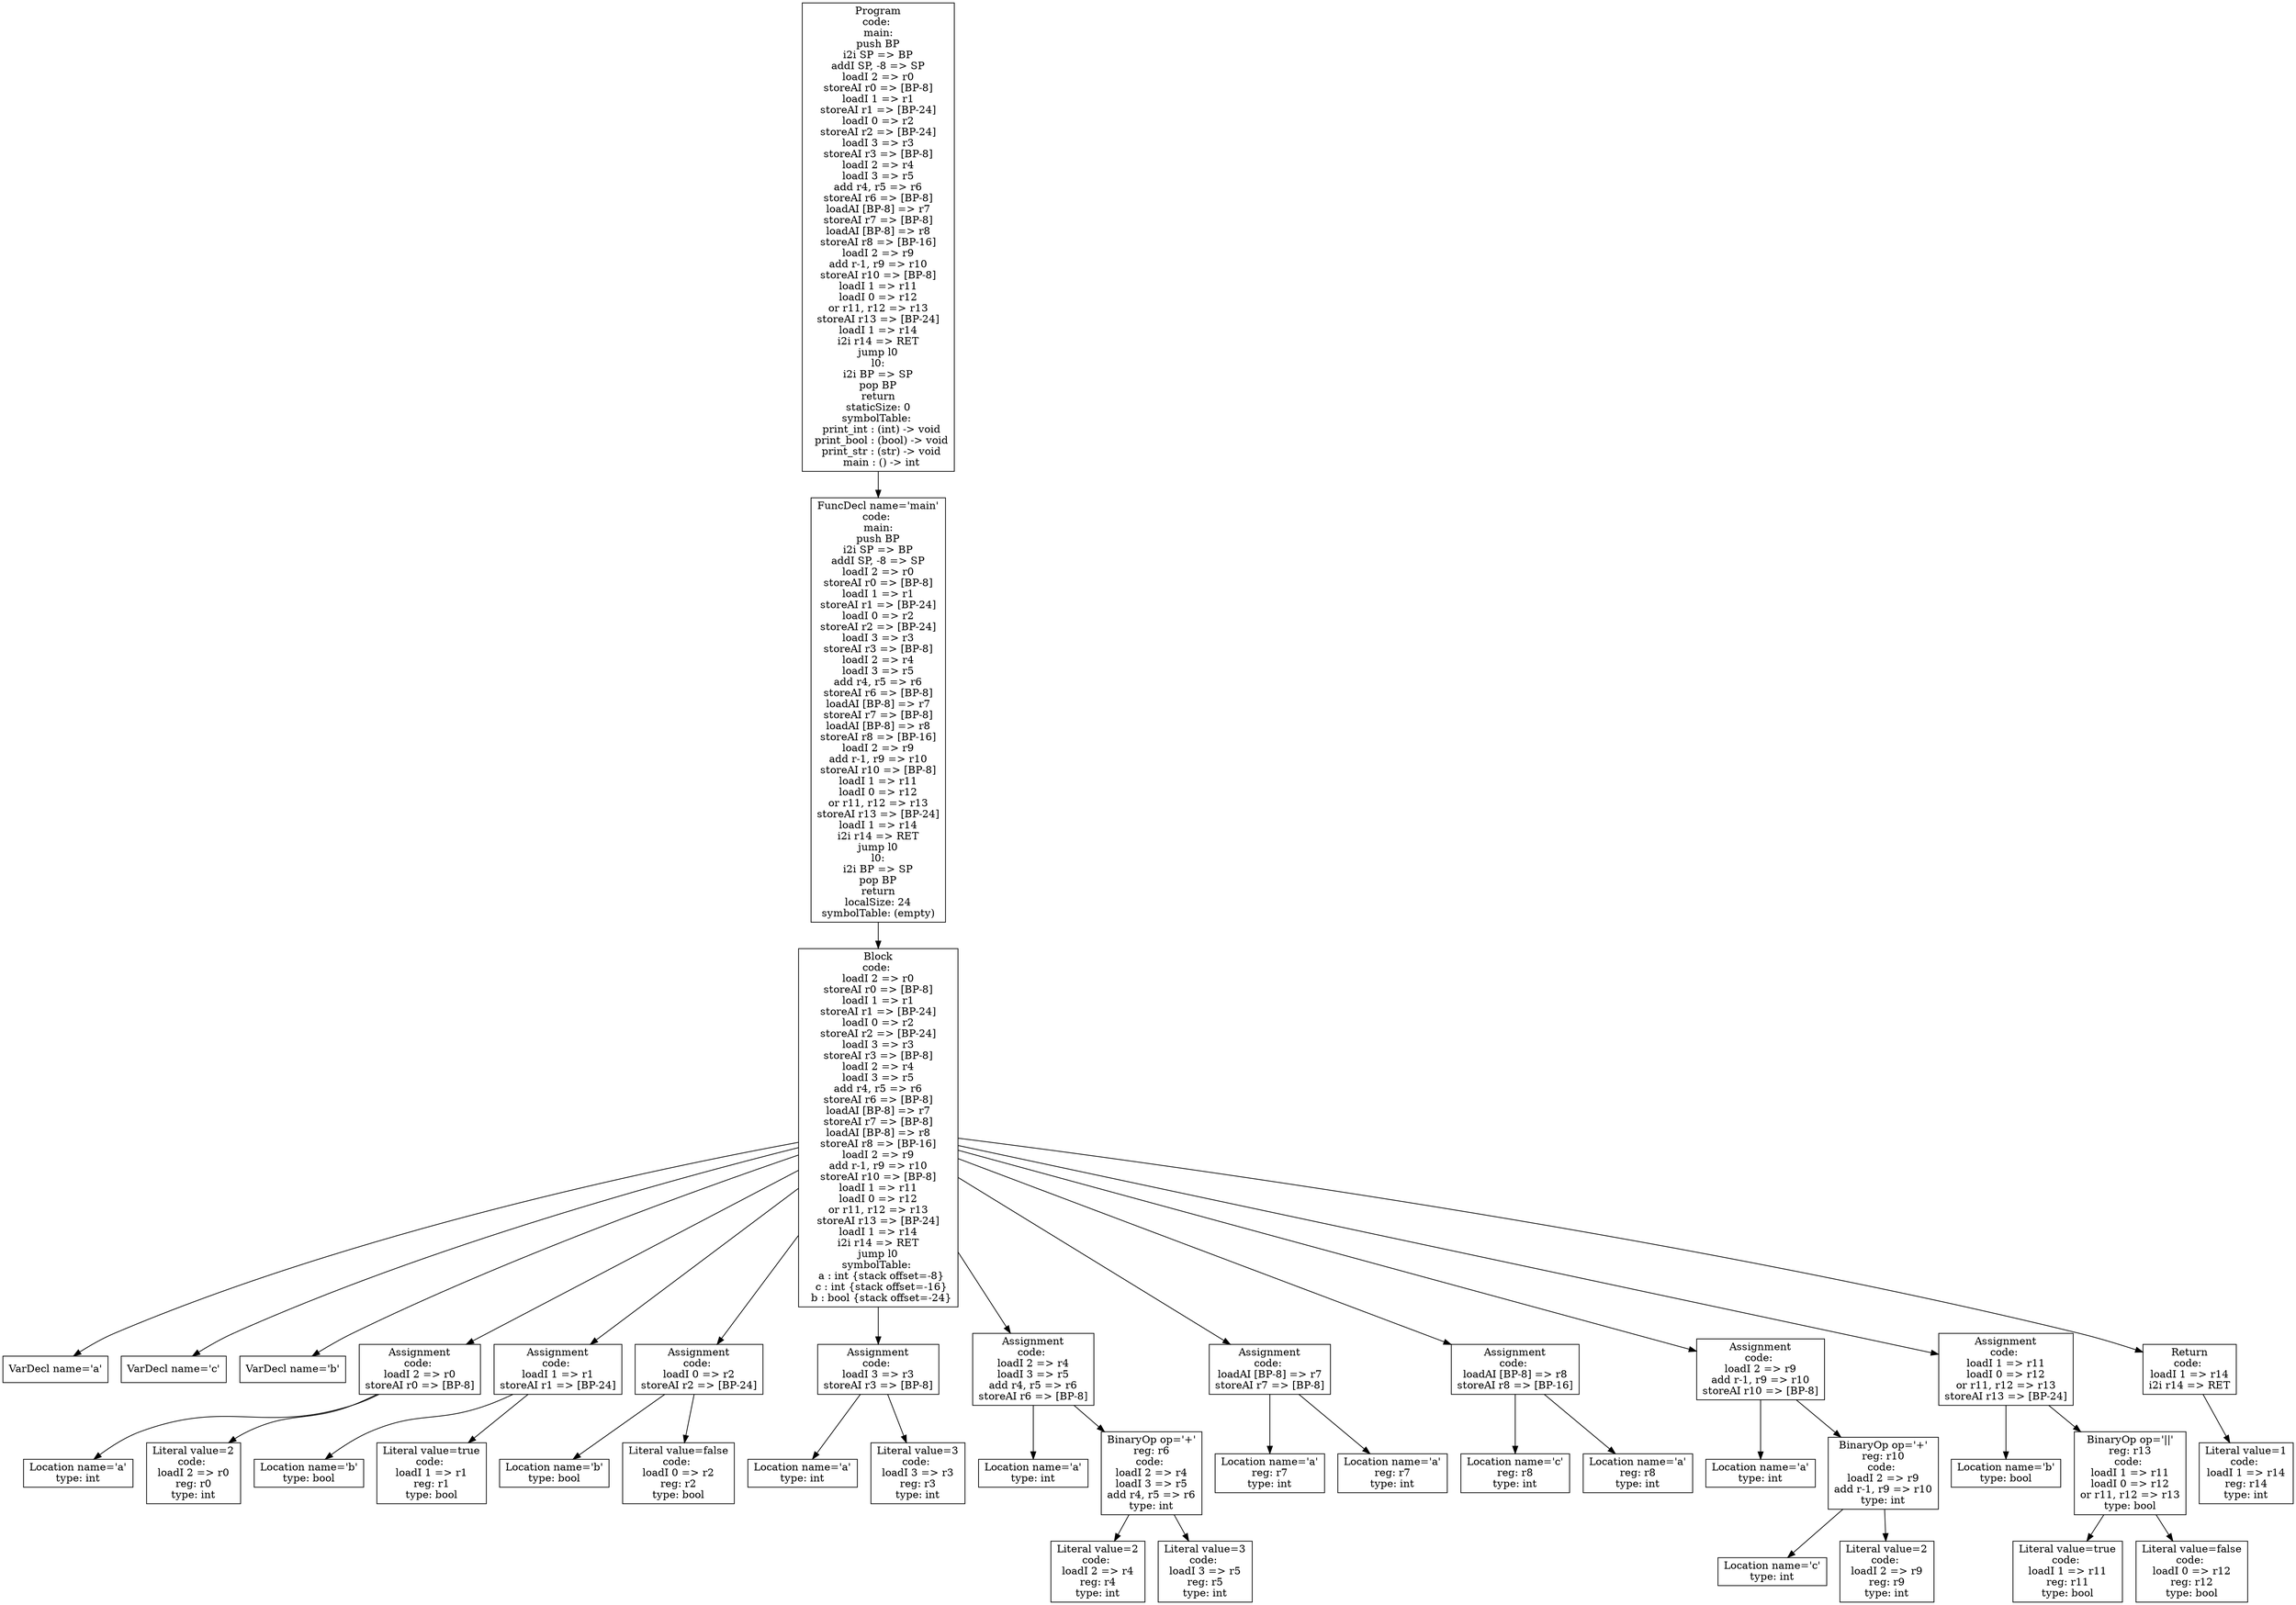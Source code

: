 digraph AST {
3 [shape=box, label="VarDecl name='a'"];
4 [shape=box, label="VarDecl name='c'"];
5 [shape=box, label="VarDecl name='b'"];
7 [shape=box, label="Location name='a'\ntype: int"];
8 [shape=box, label="Literal value=2\ncode: \nloadI 2 => r0\nreg: r0\ntype: int"];
6 [shape=box, label="Assignment\ncode: \nloadI 2 => r0\nstoreAI r0 => [BP-8]"];
6 -> 7;
6 -> 8;
10 [shape=box, label="Location name='b'\ntype: bool"];
11 [shape=box, label="Literal value=true\ncode: \nloadI 1 => r1\nreg: r1\ntype: bool"];
9 [shape=box, label="Assignment\ncode: \nloadI 1 => r1\nstoreAI r1 => [BP-24]"];
9 -> 10;
9 -> 11;
13 [shape=box, label="Location name='b'\ntype: bool"];
14 [shape=box, label="Literal value=false\ncode: \nloadI 0 => r2\nreg: r2\ntype: bool"];
12 [shape=box, label="Assignment\ncode: \nloadI 0 => r2\nstoreAI r2 => [BP-24]"];
12 -> 13;
12 -> 14;
16 [shape=box, label="Location name='a'\ntype: int"];
17 [shape=box, label="Literal value=3\ncode: \nloadI 3 => r3\nreg: r3\ntype: int"];
15 [shape=box, label="Assignment\ncode: \nloadI 3 => r3\nstoreAI r3 => [BP-8]"];
15 -> 16;
15 -> 17;
19 [shape=box, label="Location name='a'\ntype: int"];
21 [shape=box, label="Literal value=2\ncode: \nloadI 2 => r4\nreg: r4\ntype: int"];
22 [shape=box, label="Literal value=3\ncode: \nloadI 3 => r5\nreg: r5\ntype: int"];
20 [shape=box, label="BinaryOp op='+'\nreg: r6\ncode: \nloadI 2 => r4\nloadI 3 => r5\nadd r4, r5 => r6\ntype: int"];
20 -> 21;
20 -> 22;
18 [shape=box, label="Assignment\ncode: \nloadI 2 => r4\nloadI 3 => r5\nadd r4, r5 => r6\nstoreAI r6 => [BP-8]"];
18 -> 19;
18 -> 20;
24 [shape=box, label="Location name='a'\nreg: r7\ntype: int"];
25 [shape=box, label="Location name='a'\nreg: r7\ntype: int"];
23 [shape=box, label="Assignment\ncode: \nloadAI [BP-8] => r7\nstoreAI r7 => [BP-8]"];
23 -> 24;
23 -> 25;
27 [shape=box, label="Location name='c'\nreg: r8\ntype: int"];
28 [shape=box, label="Location name='a'\nreg: r8\ntype: int"];
26 [shape=box, label="Assignment\ncode: \nloadAI [BP-8] => r8\nstoreAI r8 => [BP-16]"];
26 -> 27;
26 -> 28;
30 [shape=box, label="Location name='a'\ntype: int"];
32 [shape=box, label="Location name='c'\ntype: int"];
33 [shape=box, label="Literal value=2\ncode: \nloadI 2 => r9\nreg: r9\ntype: int"];
31 [shape=box, label="BinaryOp op='+'\nreg: r10\ncode: \nloadI 2 => r9\nadd r-1, r9 => r10\ntype: int"];
31 -> 32;
31 -> 33;
29 [shape=box, label="Assignment\ncode: \nloadI 2 => r9\nadd r-1, r9 => r10\nstoreAI r10 => [BP-8]"];
29 -> 30;
29 -> 31;
35 [shape=box, label="Location name='b'\ntype: bool"];
37 [shape=box, label="Literal value=true\ncode: \nloadI 1 => r11\nreg: r11\ntype: bool"];
38 [shape=box, label="Literal value=false\ncode: \nloadI 0 => r12\nreg: r12\ntype: bool"];
36 [shape=box, label="BinaryOp op='||'\nreg: r13\ncode: \nloadI 1 => r11\nloadI 0 => r12\nor r11, r12 => r13\ntype: bool"];
36 -> 37;
36 -> 38;
34 [shape=box, label="Assignment\ncode: \nloadI 1 => r11\nloadI 0 => r12\nor r11, r12 => r13\nstoreAI r13 => [BP-24]"];
34 -> 35;
34 -> 36;
40 [shape=box, label="Literal value=1\ncode: \nloadI 1 => r14\nreg: r14\ntype: int"];
39 [shape=box, label="Return\ncode: \nloadI 1 => r14\ni2i r14 => RET"];
39 -> 40;
2 [shape=box, label="Block\ncode: \nloadI 2 => r0\nstoreAI r0 => [BP-8]\nloadI 1 => r1\nstoreAI r1 => [BP-24]\nloadI 0 => r2\nstoreAI r2 => [BP-24]\nloadI 3 => r3\nstoreAI r3 => [BP-8]\nloadI 2 => r4\nloadI 3 => r5\nadd r4, r5 => r6\nstoreAI r6 => [BP-8]\nloadAI [BP-8] => r7\nstoreAI r7 => [BP-8]\nloadAI [BP-8] => r8\nstoreAI r8 => [BP-16]\nloadI 2 => r9\nadd r-1, r9 => r10\nstoreAI r10 => [BP-8]\nloadI 1 => r11\nloadI 0 => r12\nor r11, r12 => r13\nstoreAI r13 => [BP-24]\nloadI 1 => r14\ni2i r14 => RET\njump l0\nsymbolTable: \n  a : int {stack offset=-8}\n  c : int {stack offset=-16}\n  b : bool {stack offset=-24}"];
2 -> 3;
2 -> 4;
2 -> 5;
2 -> 6;
2 -> 9;
2 -> 12;
2 -> 15;
2 -> 18;
2 -> 23;
2 -> 26;
2 -> 29;
2 -> 34;
2 -> 39;
1 [shape=box, label="FuncDecl name='main'\ncode: \nmain:\npush BP\ni2i SP => BP\naddI SP, -8 => SP\nloadI 2 => r0\nstoreAI r0 => [BP-8]\nloadI 1 => r1\nstoreAI r1 => [BP-24]\nloadI 0 => r2\nstoreAI r2 => [BP-24]\nloadI 3 => r3\nstoreAI r3 => [BP-8]\nloadI 2 => r4\nloadI 3 => r5\nadd r4, r5 => r6\nstoreAI r6 => [BP-8]\nloadAI [BP-8] => r7\nstoreAI r7 => [BP-8]\nloadAI [BP-8] => r8\nstoreAI r8 => [BP-16]\nloadI 2 => r9\nadd r-1, r9 => r10\nstoreAI r10 => [BP-8]\nloadI 1 => r11\nloadI 0 => r12\nor r11, r12 => r13\nstoreAI r13 => [BP-24]\nloadI 1 => r14\ni2i r14 => RET\njump l0\nl0:\ni2i BP => SP\npop BP\nreturn\nlocalSize: 24\nsymbolTable: (empty)"];
1 -> 2;
0 [shape=box, label="Program\ncode: \nmain:\npush BP\ni2i SP => BP\naddI SP, -8 => SP\nloadI 2 => r0\nstoreAI r0 => [BP-8]\nloadI 1 => r1\nstoreAI r1 => [BP-24]\nloadI 0 => r2\nstoreAI r2 => [BP-24]\nloadI 3 => r3\nstoreAI r3 => [BP-8]\nloadI 2 => r4\nloadI 3 => r5\nadd r4, r5 => r6\nstoreAI r6 => [BP-8]\nloadAI [BP-8] => r7\nstoreAI r7 => [BP-8]\nloadAI [BP-8] => r8\nstoreAI r8 => [BP-16]\nloadI 2 => r9\nadd r-1, r9 => r10\nstoreAI r10 => [BP-8]\nloadI 1 => r11\nloadI 0 => r12\nor r11, r12 => r13\nstoreAI r13 => [BP-24]\nloadI 1 => r14\ni2i r14 => RET\njump l0\nl0:\ni2i BP => SP\npop BP\nreturn\nstaticSize: 0\nsymbolTable: \n  print_int : (int) -> void\n  print_bool : (bool) -> void\n  print_str : (str) -> void\n  main : () -> int"];
0 -> 1;
}
